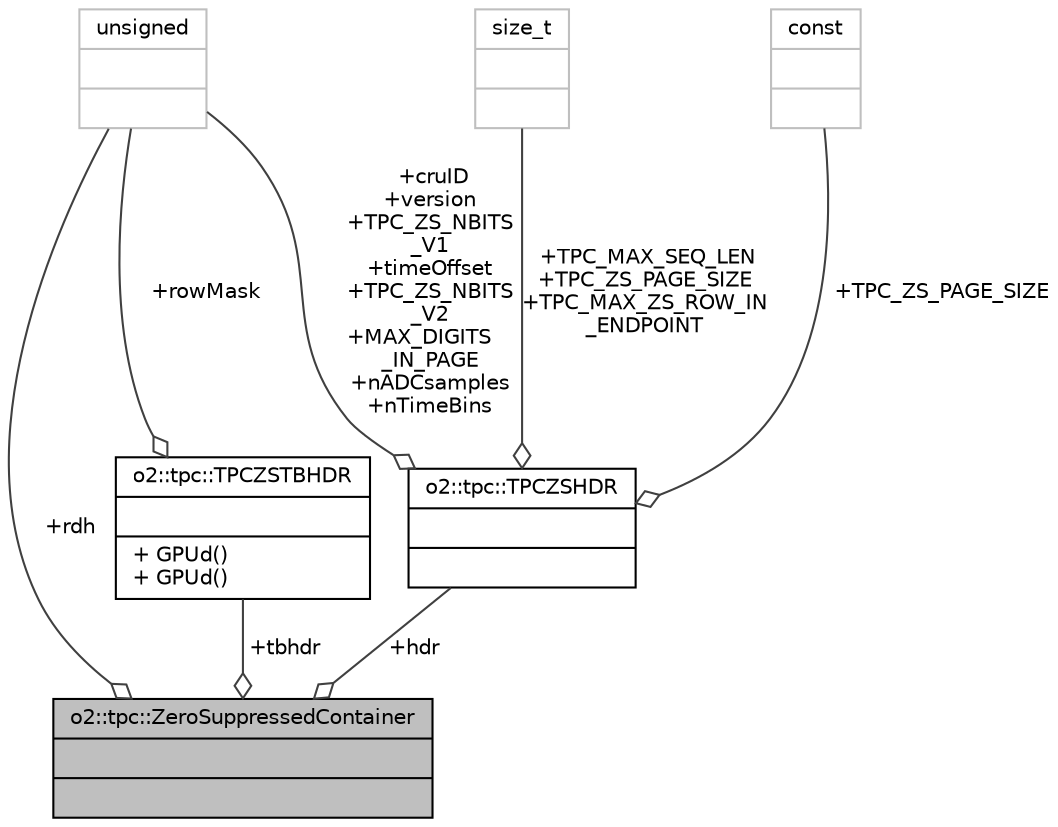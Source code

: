 digraph "o2::tpc::ZeroSuppressedContainer"
{
 // INTERACTIVE_SVG=YES
  bgcolor="transparent";
  edge [fontname="Helvetica",fontsize="10",labelfontname="Helvetica",labelfontsize="10"];
  node [fontname="Helvetica",fontsize="10",shape=record];
  Node1 [label="{o2::tpc::ZeroSuppressedContainer\n||}",height=0.2,width=0.4,color="black", fillcolor="grey75", style="filled", fontcolor="black"];
  Node2 -> Node1 [color="grey25",fontsize="10",style="solid",label=" +tbhdr" ,arrowhead="odiamond",fontname="Helvetica"];
  Node2 [label="{o2::tpc::TPCZSTBHDR\n||+ GPUd()\l+ GPUd()\l}",height=0.2,width=0.4,color="black",URL="$d6/d04/structo2_1_1tpc_1_1TPCZSTBHDR.html"];
  Node3 -> Node2 [color="grey25",fontsize="10",style="solid",label=" +rowMask" ,arrowhead="odiamond",fontname="Helvetica"];
  Node3 [label="{unsigned\n||}",height=0.2,width=0.4,color="grey75"];
  Node3 -> Node1 [color="grey25",fontsize="10",style="solid",label=" +rdh" ,arrowhead="odiamond",fontname="Helvetica"];
  Node4 -> Node1 [color="grey25",fontsize="10",style="solid",label=" +hdr" ,arrowhead="odiamond",fontname="Helvetica"];
  Node4 [label="{o2::tpc::TPCZSHDR\n||}",height=0.2,width=0.4,color="black",URL="$dc/d83/structo2_1_1tpc_1_1TPCZSHDR.html"];
  Node5 -> Node4 [color="grey25",fontsize="10",style="solid",label=" +TPC_MAX_SEQ_LEN\n+TPC_ZS_PAGE_SIZE\n+TPC_MAX_ZS_ROW_IN\l_ENDPOINT" ,arrowhead="odiamond",fontname="Helvetica"];
  Node5 [label="{size_t\n||}",height=0.2,width=0.4,color="grey75"];
  Node3 -> Node4 [color="grey25",fontsize="10",style="solid",label=" +cruID\n+version\n+TPC_ZS_NBITS\l_V1\n+timeOffset\n+TPC_ZS_NBITS\l_V2\n+MAX_DIGITS\l_IN_PAGE\n+nADCsamples\n+nTimeBins" ,arrowhead="odiamond",fontname="Helvetica"];
  Node6 -> Node4 [color="grey25",fontsize="10",style="solid",label=" +TPC_ZS_PAGE_SIZE" ,arrowhead="odiamond",fontname="Helvetica"];
  Node6 [label="{const\n||}",height=0.2,width=0.4,color="grey75"];
}
